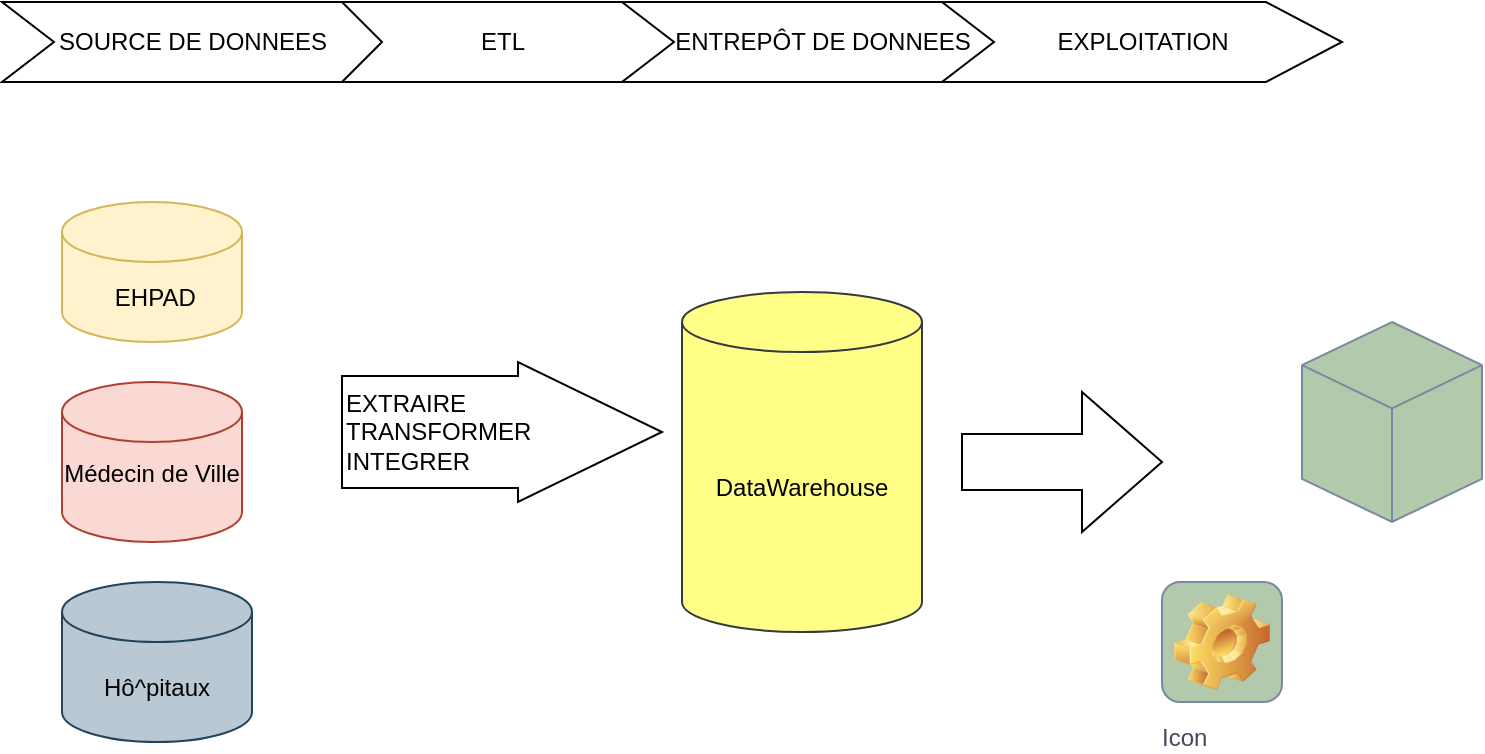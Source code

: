 <mxfile version="14.2.5" type="github">
  <diagram id="R2lEEEUBdFMjLlhIrx00" name="Page-1">
    <mxGraphModel dx="1875" dy="570" grid="1" gridSize="10" guides="1" tooltips="1" connect="1" arrows="1" fold="1" page="1" pageScale="1" pageWidth="850" pageHeight="1100" math="0" shadow="0" extFonts="Permanent Marker^https://fonts.googleapis.com/css?family=Permanent+Marker">
      <root>
        <mxCell id="0" />
        <mxCell id="1" parent="0" />
        <mxCell id="Zt5S1DYIIlK5bA1bSea--27" value="" style="html=1;whiteSpace=wrap;shape=isoCube2;backgroundOutline=1;isoAngle=15;fillColor=#B2C9AB;strokeColor=#788AA3;fontColor=#46495D;" parent="1" vertex="1">
          <mxGeometry x="-100" y="160" width="90" height="100" as="geometry" />
        </mxCell>
        <mxCell id="Zt5S1DYIIlK5bA1bSea--28" value="&lt;div&gt;Médecin de Ville&lt;/div&gt;&lt;div&gt;&lt;br&gt;&lt;/div&gt;" style="shape=cylinder3;whiteSpace=wrap;html=1;boundedLbl=1;backgroundOutline=1;size=15;fillColor=#fad9d5;strokeColor=#ae4132;" parent="1" vertex="1">
          <mxGeometry x="-720" y="190" width="90" height="80" as="geometry" />
        </mxCell>
        <mxCell id="Zt5S1DYIIlK5bA1bSea--29" value="&amp;nbsp;EHPAD" style="shape=cylinder3;whiteSpace=wrap;html=1;boundedLbl=1;backgroundOutline=1;size=15;labelBorderColor=none;fillColor=#fff2cc;strokeColor=#d6b656;" parent="1" vertex="1">
          <mxGeometry x="-720" y="100" width="90" height="70" as="geometry" />
        </mxCell>
        <mxCell id="Zt5S1DYIIlK5bA1bSea--30" style="edgeStyle=orthogonalEdgeStyle;rounded=0;orthogonalLoop=1;jettySize=auto;html=1;exitX=0.5;exitY=1;exitDx=0;exitDy=0;exitPerimeter=0;strokeColor=#788AA3;fontColor=#46495D;" parent="1" source="Zt5S1DYIIlK5bA1bSea--29" target="Zt5S1DYIIlK5bA1bSea--29" edge="1">
          <mxGeometry relative="1" as="geometry" />
        </mxCell>
        <mxCell id="Zt5S1DYIIlK5bA1bSea--31" value="DataWarehouse" style="shape=cylinder3;whiteSpace=wrap;html=1;boundedLbl=1;backgroundOutline=1;size=15;fillColor=#ffff88;strokeColor=#36393d;" parent="1" vertex="1">
          <mxGeometry x="-410" y="145" width="120" height="170" as="geometry" />
        </mxCell>
        <mxCell id="Zt5S1DYIIlK5bA1bSea--32" value="Hô^pitaux" style="shape=cylinder3;whiteSpace=wrap;html=1;boundedLbl=1;backgroundOutline=1;size=15;fillColor=#bac8d3;strokeColor=#23445d;" parent="1" vertex="1">
          <mxGeometry x="-720" y="290" width="95" height="80" as="geometry" />
        </mxCell>
        <mxCell id="Zt5S1DYIIlK5bA1bSea--34" value="&lt;div&gt;&lt;br&gt;&lt;/div&gt;&lt;div&gt;EXTRAIRE&lt;/div&gt;&lt;div&gt;TRANSFORMER&lt;/div&gt;&lt;div&gt;INTEGRER&lt;br&gt;&lt;/div&gt;&lt;div&gt;&lt;br&gt;&lt;/div&gt;" style="html=1;shadow=0;dashed=0;align=left;verticalAlign=middle;shape=mxgraph.arrows2.arrow;dy=0.2;dx=72;notch=0;" parent="1" vertex="1">
          <mxGeometry x="-580" y="180" width="160" height="70" as="geometry" />
        </mxCell>
        <mxCell id="Zt5S1DYIIlK5bA1bSea--36" value="" style="html=1;shadow=0;dashed=0;align=center;verticalAlign=middle;shape=mxgraph.arrows2.arrow;dy=0.6;dx=40;notch=0;" parent="1" vertex="1">
          <mxGeometry x="-270" y="195" width="100" height="70" as="geometry" />
        </mxCell>
        <mxCell id="Zt5S1DYIIlK5bA1bSea--37" value="Icon" style="icon;html=1;image=img/clipart/Gear_128x128.png;align=left;fillColor=#B2C9AB;strokeColor=#788AA3;fontColor=#46495D;" parent="1" vertex="1">
          <mxGeometry x="-170" y="290" width="60" height="60" as="geometry" />
        </mxCell>
        <mxCell id="19BczwqkfXyMKYNiAe3n-3" value="ETL" style="html=1;shadow=0;dashed=0;align=center;verticalAlign=middle;shape=mxgraph.arrows2.arrow;dy=0;dx=38;notch=26;" vertex="1" parent="1">
          <mxGeometry x="-600" width="200" height="40" as="geometry" />
        </mxCell>
        <mxCell id="19BczwqkfXyMKYNiAe3n-4" value="SOURCE DE DONNEES" style="html=1;shadow=0;dashed=0;align=center;verticalAlign=middle;shape=mxgraph.arrows2.arrow;dy=0;dx=20;notch=26;" vertex="1" parent="1">
          <mxGeometry x="-750" width="190" height="40" as="geometry" />
        </mxCell>
        <mxCell id="19BczwqkfXyMKYNiAe3n-5" value="ENTREPÔT DE DONNEES" style="html=1;shadow=0;dashed=0;align=center;verticalAlign=middle;shape=mxgraph.arrows2.arrow;dy=0;dx=38;notch=26;" vertex="1" parent="1">
          <mxGeometry x="-440" width="200" height="40" as="geometry" />
        </mxCell>
        <mxCell id="19BczwqkfXyMKYNiAe3n-6" value="EXPLOITATION" style="html=1;shadow=0;dashed=0;align=center;verticalAlign=middle;shape=mxgraph.arrows2.arrow;dy=0;dx=38;notch=26;" vertex="1" parent="1">
          <mxGeometry x="-280" width="200" height="40" as="geometry" />
        </mxCell>
      </root>
    </mxGraphModel>
  </diagram>
</mxfile>
